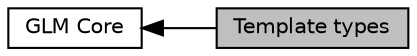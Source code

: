 digraph "Template types"
{
  edge [fontname="Helvetica",fontsize="10",labelfontname="Helvetica",labelfontsize="10"];
  node [fontname="Helvetica",fontsize="10",shape=box];
  rankdir=LR;
  Node1 [label="Template types",height=0.2,width=0.4,color="black", fillcolor="grey75", style="filled", fontcolor="black",tooltip="The generic template types used as the basis for the core types."];
  Node2 [label="GLM Core",height=0.2,width=0.4,color="black", fillcolor="white", style="filled",URL="$group__core.html",tooltip="The core of GLM, which implements exactly and only the GLSL specification to the degree possible."];
  Node2->Node1 [shape=plaintext, dir="back", style="solid"];
}

